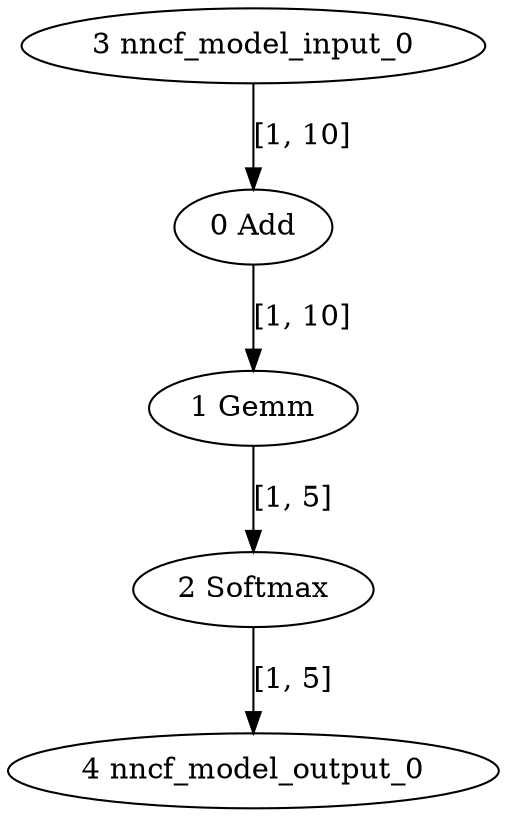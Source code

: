 strict digraph  {
"0 Add" [id=0, type=Add];
"1 Gemm" [id=1, type=Gemm];
"2 Softmax" [id=2, type=Softmax];
"3 nncf_model_input_0" [id=3, type=nncf_model_input];
"4 nncf_model_output_0" [id=4, type=nncf_model_output];
"0 Add" -> "1 Gemm"  [label="[1, 10]", style=solid];
"1 Gemm" -> "2 Softmax"  [label="[1, 5]", style=solid];
"2 Softmax" -> "4 nncf_model_output_0"  [label="[1, 5]", style=solid];
"3 nncf_model_input_0" -> "0 Add"  [label="[1, 10]", style=solid];
}
